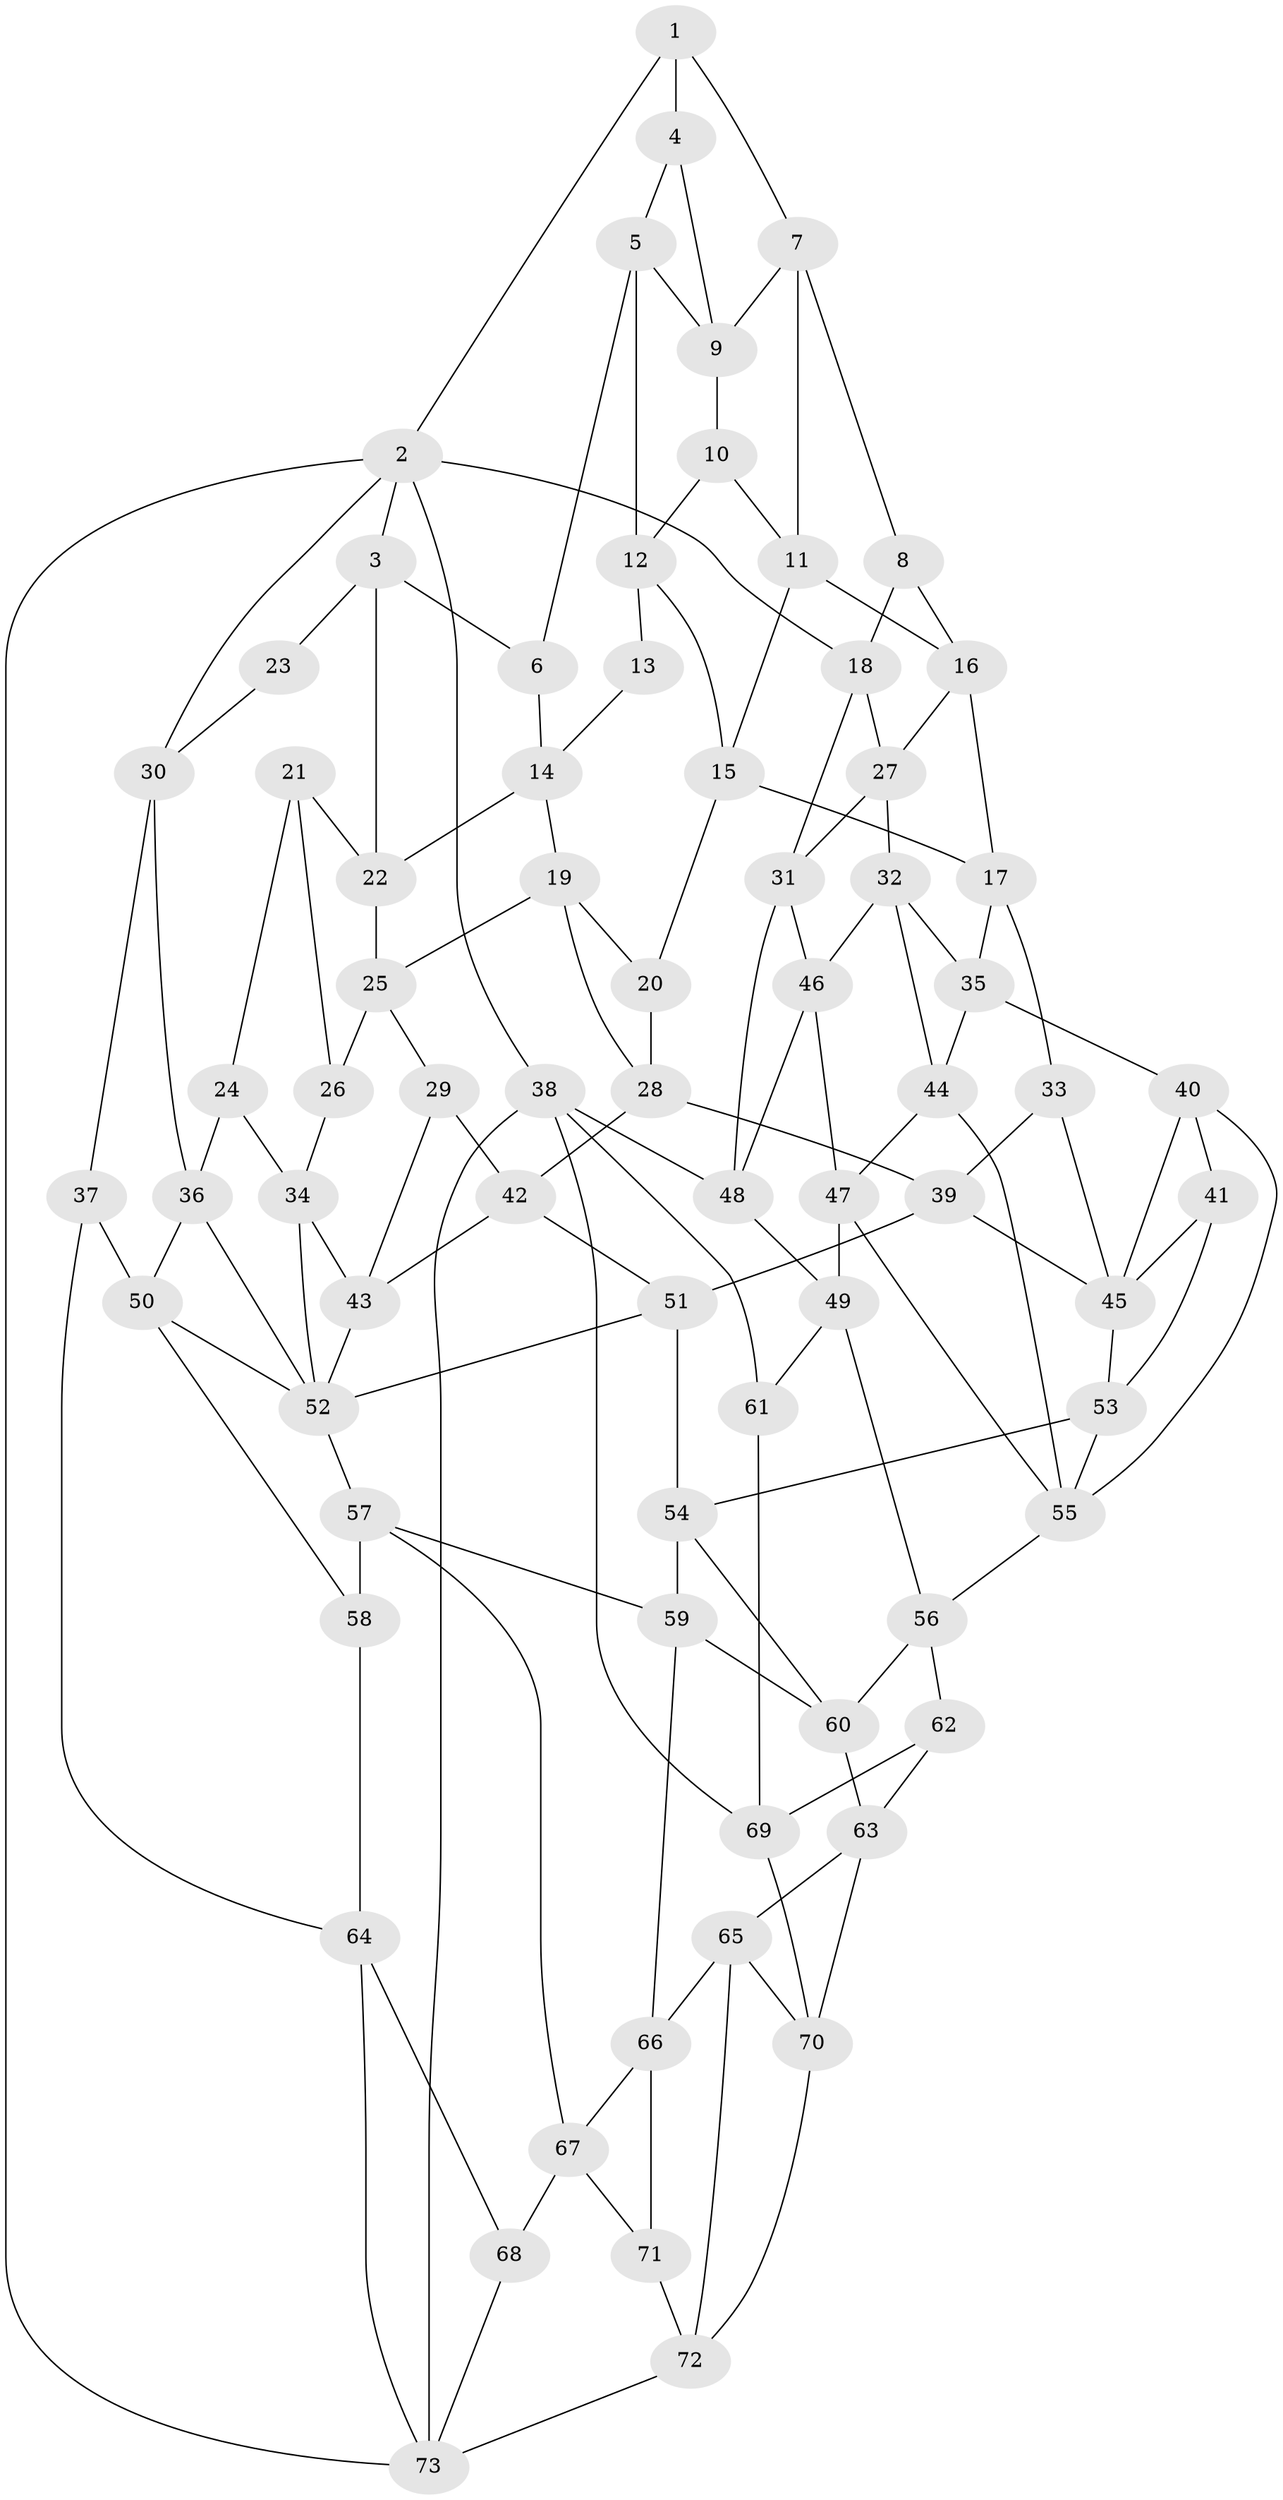 // original degree distribution, {3: 0.03424657534246575, 4: 0.2054794520547945, 6: 0.2328767123287671, 5: 0.5273972602739726}
// Generated by graph-tools (version 1.1) at 2025/50/03/09/25 03:50:58]
// undirected, 73 vertices, 139 edges
graph export_dot {
graph [start="1"]
  node [color=gray90,style=filled];
  1;
  2;
  3;
  4;
  5;
  6;
  7;
  8;
  9;
  10;
  11;
  12;
  13;
  14;
  15;
  16;
  17;
  18;
  19;
  20;
  21;
  22;
  23;
  24;
  25;
  26;
  27;
  28;
  29;
  30;
  31;
  32;
  33;
  34;
  35;
  36;
  37;
  38;
  39;
  40;
  41;
  42;
  43;
  44;
  45;
  46;
  47;
  48;
  49;
  50;
  51;
  52;
  53;
  54;
  55;
  56;
  57;
  58;
  59;
  60;
  61;
  62;
  63;
  64;
  65;
  66;
  67;
  68;
  69;
  70;
  71;
  72;
  73;
  1 -- 2 [weight=1.0];
  1 -- 4 [weight=1.0];
  1 -- 7 [weight=1.0];
  2 -- 3 [weight=1.0];
  2 -- 18 [weight=1.0];
  2 -- 30 [weight=1.0];
  2 -- 38 [weight=1.0];
  2 -- 73 [weight=1.0];
  3 -- 6 [weight=1.0];
  3 -- 22 [weight=1.0];
  3 -- 23 [weight=1.0];
  4 -- 5 [weight=1.0];
  4 -- 9 [weight=1.0];
  5 -- 6 [weight=1.0];
  5 -- 9 [weight=1.0];
  5 -- 12 [weight=1.0];
  6 -- 14 [weight=1.0];
  7 -- 8 [weight=1.0];
  7 -- 9 [weight=1.0];
  7 -- 11 [weight=1.0];
  8 -- 16 [weight=1.0];
  8 -- 18 [weight=1.0];
  9 -- 10 [weight=1.0];
  10 -- 11 [weight=1.0];
  10 -- 12 [weight=1.0];
  11 -- 15 [weight=1.0];
  11 -- 16 [weight=1.0];
  12 -- 13 [weight=1.0];
  12 -- 15 [weight=1.0];
  13 -- 14 [weight=1.0];
  14 -- 19 [weight=1.0];
  14 -- 22 [weight=1.0];
  15 -- 17 [weight=1.0];
  15 -- 20 [weight=1.0];
  16 -- 17 [weight=1.0];
  16 -- 27 [weight=1.0];
  17 -- 33 [weight=1.0];
  17 -- 35 [weight=1.0];
  18 -- 27 [weight=1.0];
  18 -- 31 [weight=1.0];
  19 -- 20 [weight=1.0];
  19 -- 25 [weight=1.0];
  19 -- 28 [weight=1.0];
  20 -- 28 [weight=1.0];
  21 -- 22 [weight=1.0];
  21 -- 24 [weight=1.0];
  21 -- 26 [weight=1.0];
  22 -- 25 [weight=1.0];
  23 -- 30 [weight=1.0];
  24 -- 34 [weight=1.0];
  24 -- 36 [weight=1.0];
  25 -- 26 [weight=1.0];
  25 -- 29 [weight=1.0];
  26 -- 34 [weight=1.0];
  27 -- 31 [weight=1.0];
  27 -- 32 [weight=1.0];
  28 -- 39 [weight=1.0];
  28 -- 42 [weight=1.0];
  29 -- 42 [weight=1.0];
  29 -- 43 [weight=1.0];
  30 -- 36 [weight=1.0];
  30 -- 37 [weight=1.0];
  31 -- 46 [weight=1.0];
  31 -- 48 [weight=1.0];
  32 -- 35 [weight=1.0];
  32 -- 44 [weight=1.0];
  32 -- 46 [weight=1.0];
  33 -- 39 [weight=1.0];
  33 -- 45 [weight=1.0];
  34 -- 43 [weight=1.0];
  34 -- 52 [weight=1.0];
  35 -- 40 [weight=1.0];
  35 -- 44 [weight=1.0];
  36 -- 50 [weight=1.0];
  36 -- 52 [weight=1.0];
  37 -- 50 [weight=1.0];
  37 -- 64 [weight=1.0];
  38 -- 48 [weight=1.0];
  38 -- 61 [weight=1.0];
  38 -- 69 [weight=1.0];
  38 -- 73 [weight=1.0];
  39 -- 45 [weight=1.0];
  39 -- 51 [weight=1.0];
  40 -- 41 [weight=1.0];
  40 -- 45 [weight=1.0];
  40 -- 55 [weight=1.0];
  41 -- 45 [weight=2.0];
  41 -- 53 [weight=1.0];
  42 -- 43 [weight=1.0];
  42 -- 51 [weight=1.0];
  43 -- 52 [weight=1.0];
  44 -- 47 [weight=1.0];
  44 -- 55 [weight=1.0];
  45 -- 53 [weight=1.0];
  46 -- 47 [weight=1.0];
  46 -- 48 [weight=1.0];
  47 -- 49 [weight=1.0];
  47 -- 55 [weight=1.0];
  48 -- 49 [weight=1.0];
  49 -- 56 [weight=1.0];
  49 -- 61 [weight=1.0];
  50 -- 52 [weight=1.0];
  50 -- 58 [weight=1.0];
  51 -- 52 [weight=1.0];
  51 -- 54 [weight=2.0];
  52 -- 57 [weight=1.0];
  53 -- 54 [weight=2.0];
  53 -- 55 [weight=2.0];
  54 -- 59 [weight=1.0];
  54 -- 60 [weight=1.0];
  55 -- 56 [weight=1.0];
  56 -- 60 [weight=1.0];
  56 -- 62 [weight=1.0];
  57 -- 58 [weight=1.0];
  57 -- 59 [weight=1.0];
  57 -- 67 [weight=1.0];
  58 -- 64 [weight=1.0];
  59 -- 60 [weight=1.0];
  59 -- 66 [weight=1.0];
  60 -- 63 [weight=1.0];
  61 -- 69 [weight=1.0];
  62 -- 63 [weight=1.0];
  62 -- 69 [weight=1.0];
  63 -- 65 [weight=1.0];
  63 -- 70 [weight=1.0];
  64 -- 68 [weight=1.0];
  64 -- 73 [weight=1.0];
  65 -- 66 [weight=1.0];
  65 -- 70 [weight=1.0];
  65 -- 72 [weight=1.0];
  66 -- 67 [weight=1.0];
  66 -- 71 [weight=1.0];
  67 -- 68 [weight=1.0];
  67 -- 71 [weight=1.0];
  68 -- 73 [weight=1.0];
  69 -- 70 [weight=1.0];
  70 -- 72 [weight=1.0];
  71 -- 72 [weight=1.0];
  72 -- 73 [weight=1.0];
}

